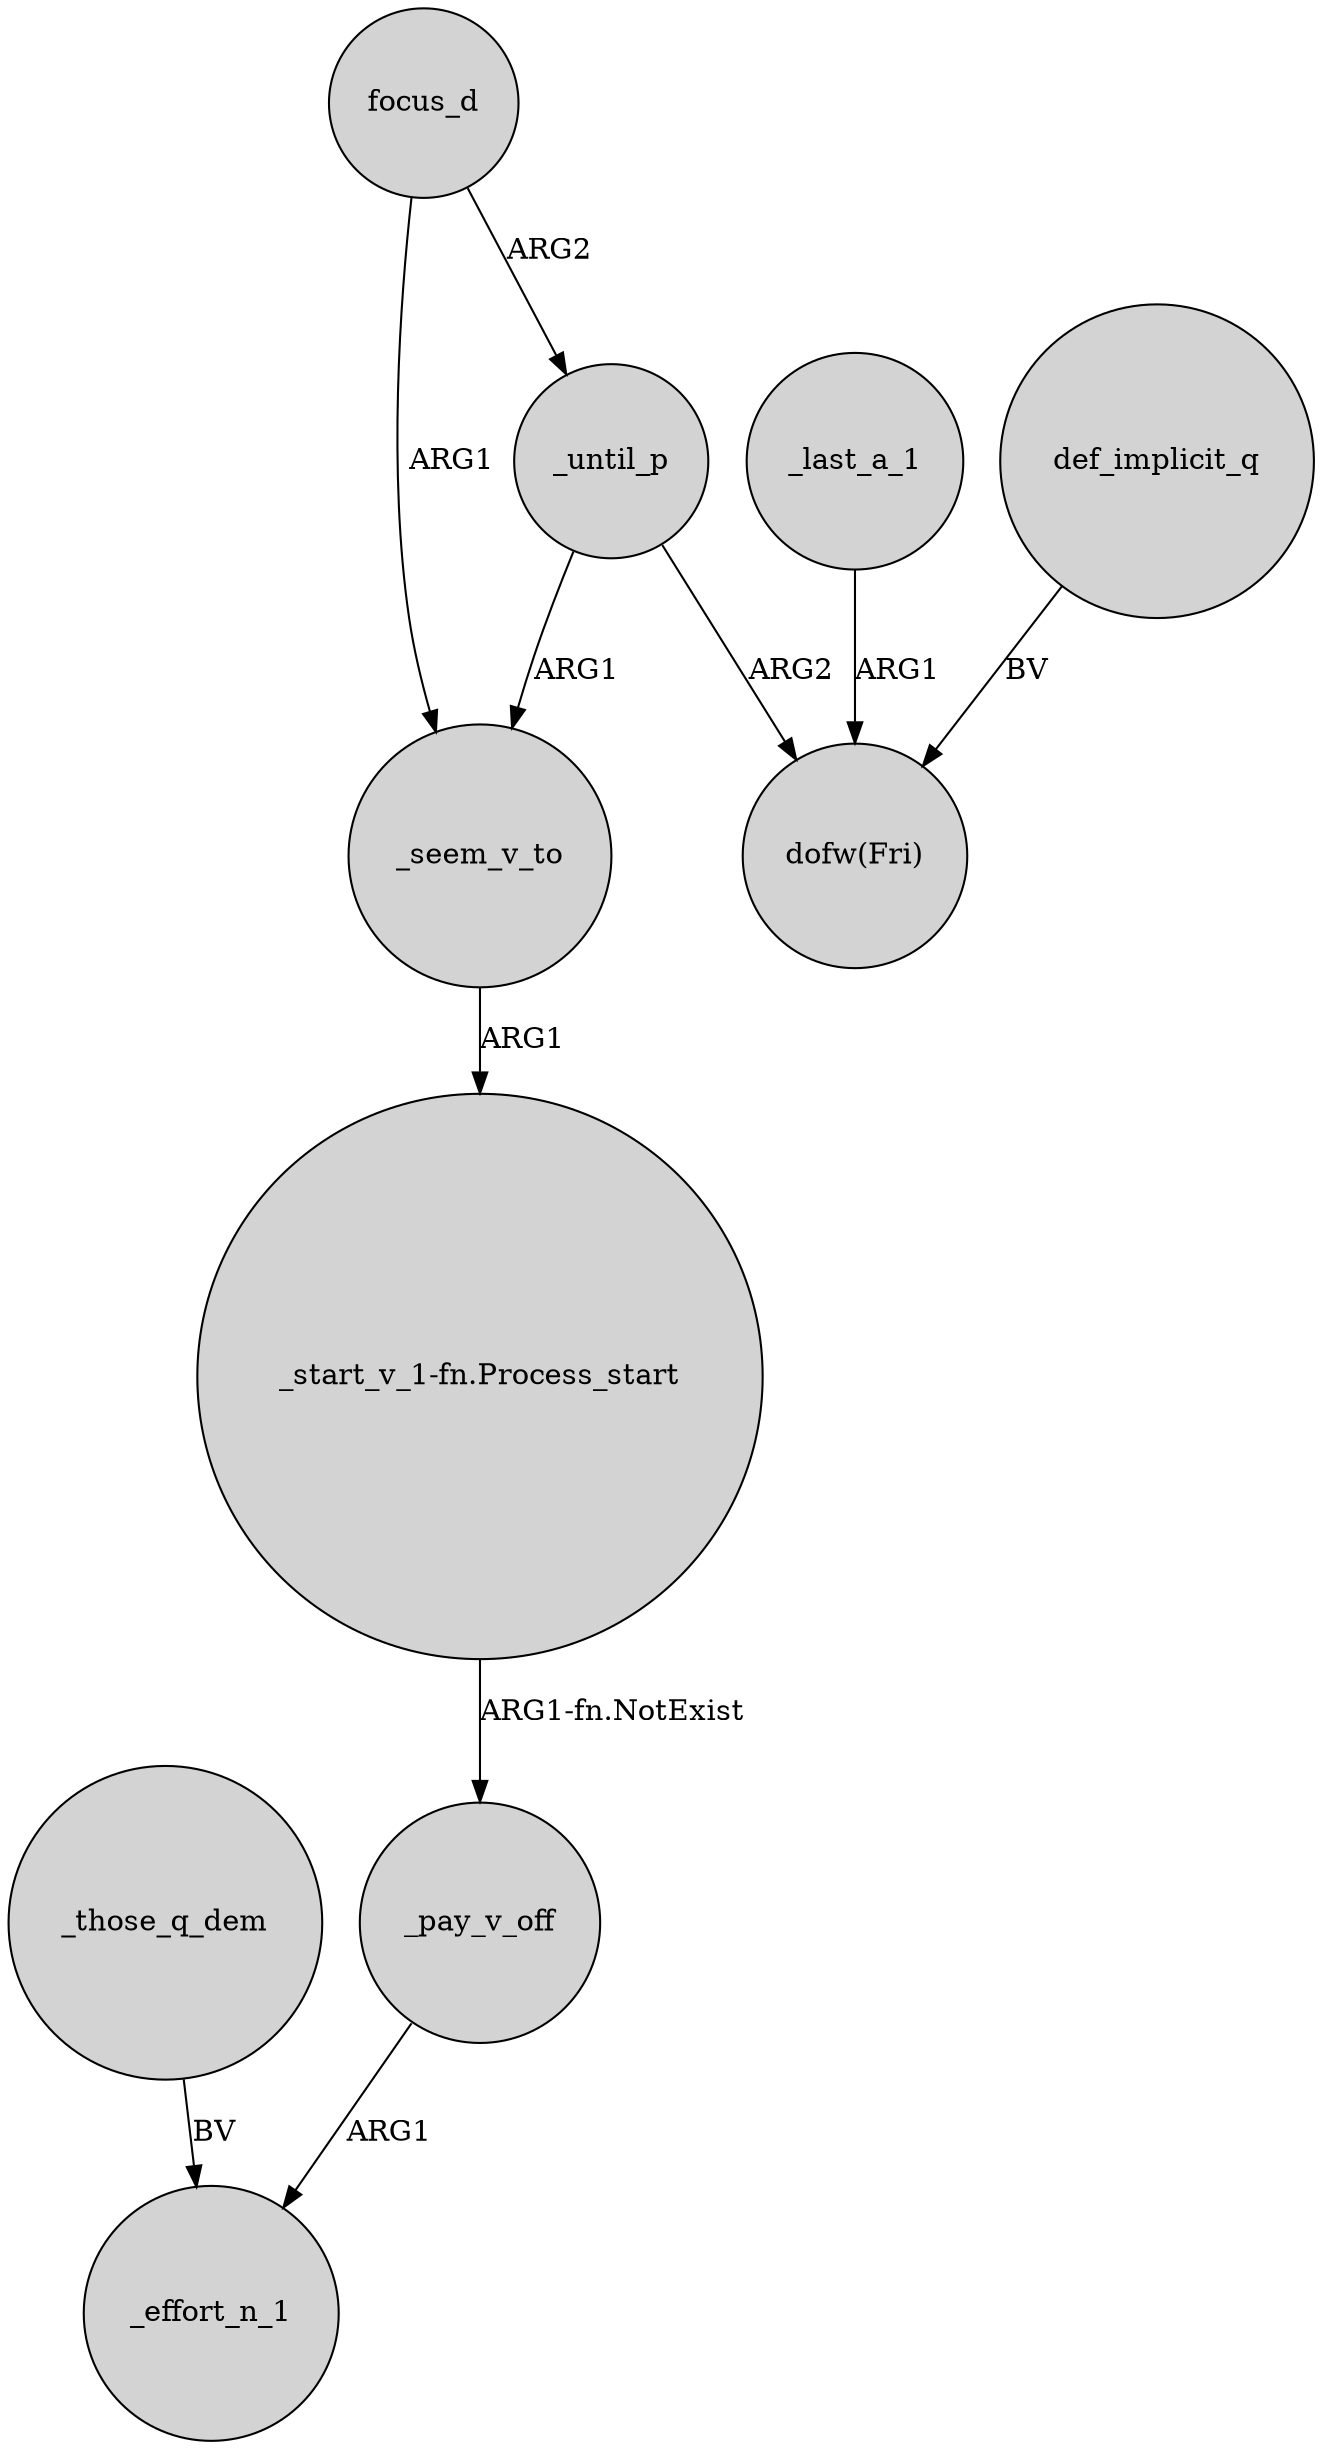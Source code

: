 digraph {
	node [shape=circle style=filled]
	_until_p -> _seem_v_to [label=ARG1]
	_until_p -> "dofw(Fri)" [label=ARG2]
	_those_q_dem -> _effort_n_1 [label=BV]
	_pay_v_off -> _effort_n_1 [label=ARG1]
	_seem_v_to -> "_start_v_1-fn.Process_start" [label=ARG1]
	"_start_v_1-fn.Process_start" -> _pay_v_off [label="ARG1-fn.NotExist"]
	focus_d -> _seem_v_to [label=ARG1]
	def_implicit_q -> "dofw(Fri)" [label=BV]
	_last_a_1 -> "dofw(Fri)" [label=ARG1]
	focus_d -> _until_p [label=ARG2]
}

